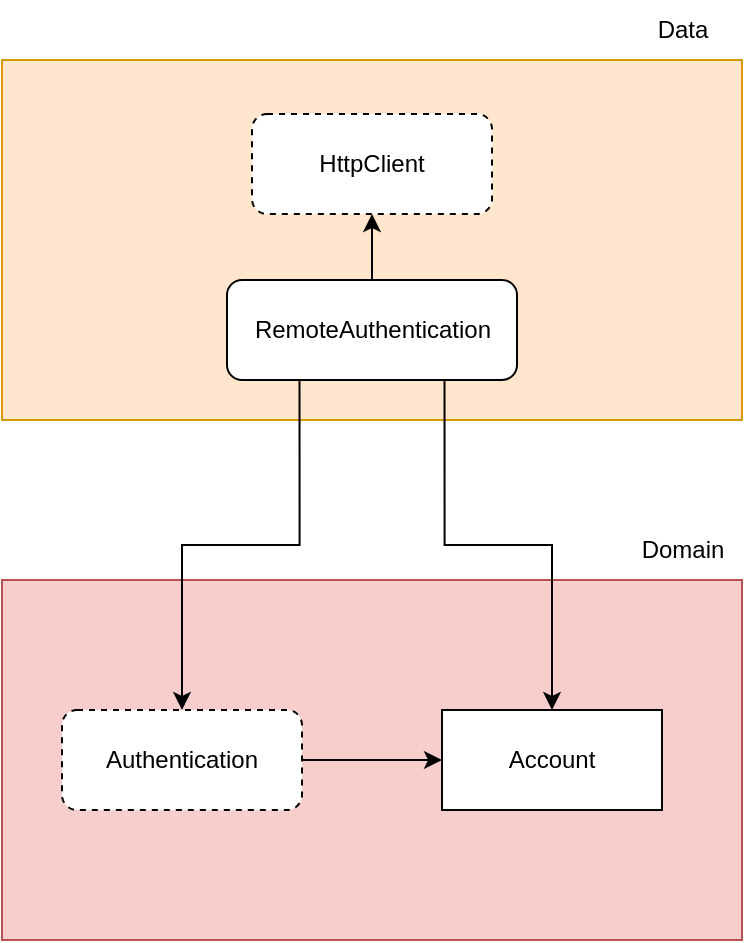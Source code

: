 <mxfile version="22.1.4" type="device">
  <diagram name="Página-1" id="m-Ln0tRN5WxjfX_Kr41t">
    <mxGraphModel dx="1046" dy="1782" grid="1" gridSize="10" guides="1" tooltips="1" connect="1" arrows="1" fold="1" page="1" pageScale="1" pageWidth="827" pageHeight="1169" math="0" shadow="0">
      <root>
        <mxCell id="0" />
        <mxCell id="1" parent="0" />
        <mxCell id="ffhu-G3uPTraWFk-8T8m-1" value="" style="rounded=0;whiteSpace=wrap;html=1;fillColor=#f8cecc;strokeColor=#b85450;" parent="1" vertex="1">
          <mxGeometry x="240" y="190" width="370" height="180" as="geometry" />
        </mxCell>
        <mxCell id="ffhu-G3uPTraWFk-8T8m-2" value="Account" style="rounded=0;whiteSpace=wrap;html=1;" parent="1" vertex="1">
          <mxGeometry x="460" y="255" width="110" height="50" as="geometry" />
        </mxCell>
        <mxCell id="ffhu-G3uPTraWFk-8T8m-5" style="edgeStyle=orthogonalEdgeStyle;rounded=0;orthogonalLoop=1;jettySize=auto;html=1;entryX=0;entryY=0.5;entryDx=0;entryDy=0;" parent="1" source="ffhu-G3uPTraWFk-8T8m-3" target="ffhu-G3uPTraWFk-8T8m-2" edge="1">
          <mxGeometry relative="1" as="geometry" />
        </mxCell>
        <mxCell id="ffhu-G3uPTraWFk-8T8m-3" value="Authentication" style="rounded=1;whiteSpace=wrap;html=1;dashed=1;" parent="1" vertex="1">
          <mxGeometry x="270" y="255" width="120" height="50" as="geometry" />
        </mxCell>
        <mxCell id="ffhu-G3uPTraWFk-8T8m-6" value="" style="rounded=0;whiteSpace=wrap;html=1;fillColor=#ffe6cc;strokeColor=#d79b00;" parent="1" vertex="1">
          <mxGeometry x="240" y="-70" width="370" height="180" as="geometry" />
        </mxCell>
        <mxCell id="ffhu-G3uPTraWFk-8T8m-12" style="edgeStyle=orthogonalEdgeStyle;rounded=0;orthogonalLoop=1;jettySize=auto;html=1;exitX=0.25;exitY=1;exitDx=0;exitDy=0;" parent="1" source="ffhu-G3uPTraWFk-8T8m-9" target="ffhu-G3uPTraWFk-8T8m-3" edge="1">
          <mxGeometry relative="1" as="geometry" />
        </mxCell>
        <mxCell id="ffhu-G3uPTraWFk-8T8m-13" style="edgeStyle=orthogonalEdgeStyle;rounded=0;orthogonalLoop=1;jettySize=auto;html=1;exitX=0.75;exitY=1;exitDx=0;exitDy=0;" parent="1" source="ffhu-G3uPTraWFk-8T8m-9" target="ffhu-G3uPTraWFk-8T8m-2" edge="1">
          <mxGeometry relative="1" as="geometry" />
        </mxCell>
        <mxCell id="naj7oIM4HX3QOAGwrgyO-4" style="edgeStyle=orthogonalEdgeStyle;rounded=0;orthogonalLoop=1;jettySize=auto;html=1;entryX=0.5;entryY=1;entryDx=0;entryDy=0;" edge="1" parent="1" source="ffhu-G3uPTraWFk-8T8m-9" target="naj7oIM4HX3QOAGwrgyO-3">
          <mxGeometry relative="1" as="geometry" />
        </mxCell>
        <mxCell id="ffhu-G3uPTraWFk-8T8m-9" value="RemoteAuthentication" style="rounded=1;whiteSpace=wrap;html=1;" parent="1" vertex="1">
          <mxGeometry x="352.5" y="40" width="145" height="50" as="geometry" />
        </mxCell>
        <mxCell id="ffhu-G3uPTraWFk-8T8m-10" value="Domain" style="text;html=1;align=center;verticalAlign=middle;resizable=0;points=[];autosize=1;strokeColor=none;fillColor=none;" parent="1" vertex="1">
          <mxGeometry x="550" y="160" width="60" height="30" as="geometry" />
        </mxCell>
        <mxCell id="ffhu-G3uPTraWFk-8T8m-11" value="Data" style="text;html=1;align=center;verticalAlign=middle;resizable=0;points=[];autosize=1;strokeColor=none;fillColor=none;" parent="1" vertex="1">
          <mxGeometry x="555" y="-100" width="50" height="30" as="geometry" />
        </mxCell>
        <mxCell id="naj7oIM4HX3QOAGwrgyO-3" value="HttpClient" style="rounded=1;whiteSpace=wrap;html=1;dashed=1;" vertex="1" parent="1">
          <mxGeometry x="365" y="-43" width="120" height="50" as="geometry" />
        </mxCell>
      </root>
    </mxGraphModel>
  </diagram>
</mxfile>
